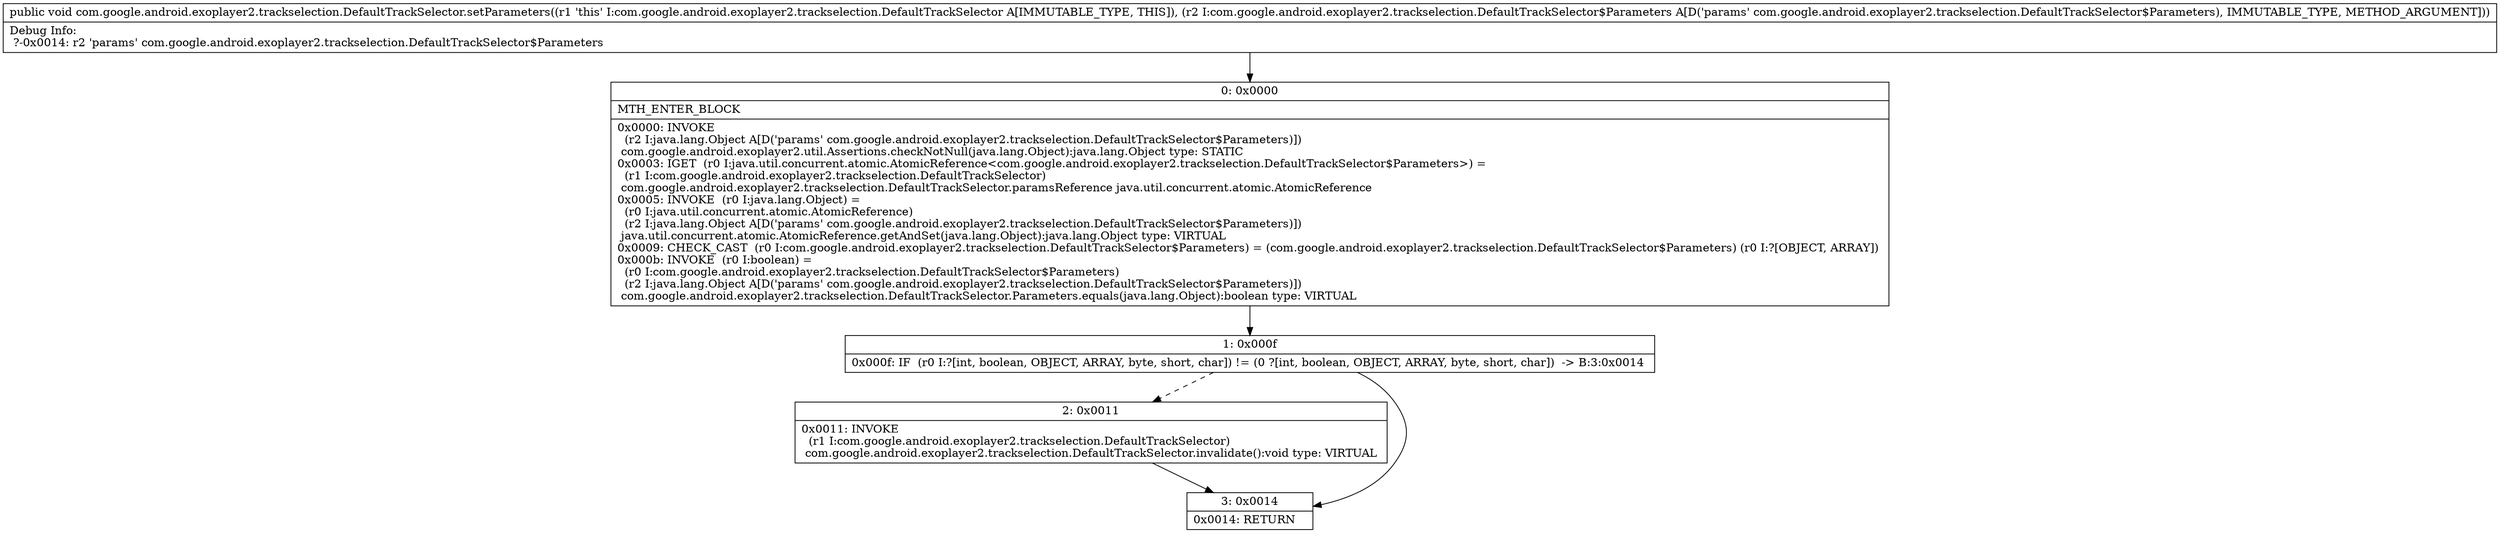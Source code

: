 digraph "CFG forcom.google.android.exoplayer2.trackselection.DefaultTrackSelector.setParameters(Lcom\/google\/android\/exoplayer2\/trackselection\/DefaultTrackSelector$Parameters;)V" {
Node_0 [shape=record,label="{0\:\ 0x0000|MTH_ENTER_BLOCK\l|0x0000: INVOKE  \l  (r2 I:java.lang.Object A[D('params' com.google.android.exoplayer2.trackselection.DefaultTrackSelector$Parameters)])\l com.google.android.exoplayer2.util.Assertions.checkNotNull(java.lang.Object):java.lang.Object type: STATIC \l0x0003: IGET  (r0 I:java.util.concurrent.atomic.AtomicReference\<com.google.android.exoplayer2.trackselection.DefaultTrackSelector$Parameters\>) = \l  (r1 I:com.google.android.exoplayer2.trackselection.DefaultTrackSelector)\l com.google.android.exoplayer2.trackselection.DefaultTrackSelector.paramsReference java.util.concurrent.atomic.AtomicReference \l0x0005: INVOKE  (r0 I:java.lang.Object) = \l  (r0 I:java.util.concurrent.atomic.AtomicReference)\l  (r2 I:java.lang.Object A[D('params' com.google.android.exoplayer2.trackselection.DefaultTrackSelector$Parameters)])\l java.util.concurrent.atomic.AtomicReference.getAndSet(java.lang.Object):java.lang.Object type: VIRTUAL \l0x0009: CHECK_CAST  (r0 I:com.google.android.exoplayer2.trackselection.DefaultTrackSelector$Parameters) = (com.google.android.exoplayer2.trackselection.DefaultTrackSelector$Parameters) (r0 I:?[OBJECT, ARRAY]) \l0x000b: INVOKE  (r0 I:boolean) = \l  (r0 I:com.google.android.exoplayer2.trackselection.DefaultTrackSelector$Parameters)\l  (r2 I:java.lang.Object A[D('params' com.google.android.exoplayer2.trackselection.DefaultTrackSelector$Parameters)])\l com.google.android.exoplayer2.trackselection.DefaultTrackSelector.Parameters.equals(java.lang.Object):boolean type: VIRTUAL \l}"];
Node_1 [shape=record,label="{1\:\ 0x000f|0x000f: IF  (r0 I:?[int, boolean, OBJECT, ARRAY, byte, short, char]) != (0 ?[int, boolean, OBJECT, ARRAY, byte, short, char])  \-\> B:3:0x0014 \l}"];
Node_2 [shape=record,label="{2\:\ 0x0011|0x0011: INVOKE  \l  (r1 I:com.google.android.exoplayer2.trackselection.DefaultTrackSelector)\l com.google.android.exoplayer2.trackselection.DefaultTrackSelector.invalidate():void type: VIRTUAL \l}"];
Node_3 [shape=record,label="{3\:\ 0x0014|0x0014: RETURN   \l}"];
MethodNode[shape=record,label="{public void com.google.android.exoplayer2.trackselection.DefaultTrackSelector.setParameters((r1 'this' I:com.google.android.exoplayer2.trackselection.DefaultTrackSelector A[IMMUTABLE_TYPE, THIS]), (r2 I:com.google.android.exoplayer2.trackselection.DefaultTrackSelector$Parameters A[D('params' com.google.android.exoplayer2.trackselection.DefaultTrackSelector$Parameters), IMMUTABLE_TYPE, METHOD_ARGUMENT]))  | Debug Info:\l  ?\-0x0014: r2 'params' com.google.android.exoplayer2.trackselection.DefaultTrackSelector$Parameters\l}"];
MethodNode -> Node_0;
Node_0 -> Node_1;
Node_1 -> Node_2[style=dashed];
Node_1 -> Node_3;
Node_2 -> Node_3;
}

